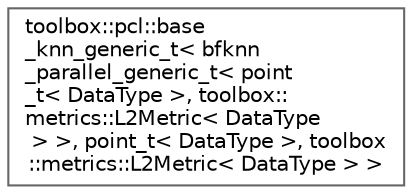 digraph "Graphical Class Hierarchy"
{
 // LATEX_PDF_SIZE
  bgcolor="transparent";
  edge [fontname=Helvetica,fontsize=10,labelfontname=Helvetica,labelfontsize=10];
  node [fontname=Helvetica,fontsize=10,shape=box,height=0.2,width=0.4];
  rankdir="LR";
  Node0 [id="Node000000",label="toolbox::pcl::base\l_knn_generic_t\< bfknn\l_parallel_generic_t\< point\l_t\< DataType \>, toolbox::\lmetrics::L2Metric\< DataType\l \> \>, point_t\< DataType \>, toolbox\l::metrics::L2Metric\< DataType \> \>",height=0.2,width=0.4,color="grey40", fillcolor="white", style="filled",URL="$classtoolbox_1_1pcl_1_1base__knn__generic__t.html",tooltip=" "];
}
